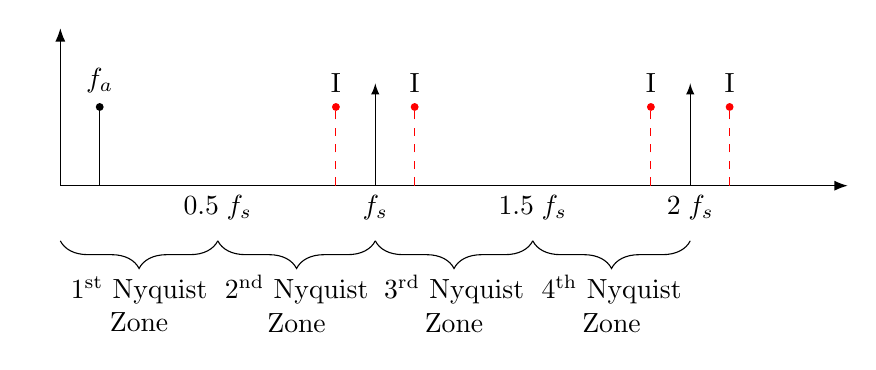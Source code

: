 \def\arrlen{3mm}
\def\arrwidth{2mm}
\usetikzlibrary{calc}

\begin{tikzpicture}
\draw[Latex-Latex] (0,2) -- (0,0) --(10,0);
\node[align=center, anchor=north] at (2,0) {$0.5\; f_s$};
\node[align=center, anchor=north] at (4,0) {$f_s$};
\node[align=center, anchor=north] at (6,0) {$1.5\; f_s$};
\node[align=center, anchor=north] at (8,0) {$2\; f_s$};

\draw[-latex] (4,0) -- (4,1.3);
\draw[-latex] (8,0) -- (8,1.3);

\draw [decorate,decoration={brace,amplitude=10pt}] (2,-0.7) -- (0,-0.7) node [black,midway,yshift=-0.8cm,align=center] {1\textsuperscript{st} Nyquist\\Zone};
\draw [decorate,decoration={brace,amplitude=10pt}] (4,-0.7) -- (2,-0.7) node [black,midway,yshift=-0.8cm,align=center] {2\textsuperscript{nd} Nyquist\\Zone};
\draw [decorate,decoration={brace,amplitude=10pt}] (6,-0.7) -- (4,-0.7) node [black,midway,yshift=-0.8cm,align=center] {3\textsuperscript{rd} Nyquist\\Zone};
\draw [decorate,decoration={brace,amplitude=10pt}] (8,-0.7) -- (6,-0.7) node [black,midway,yshift=-0.8cm,align=center] {4\textsuperscript{th} Nyquist\\Zone};

\draw (0.5,0) -- +(0,1) node[circle,inner sep=0,minimum size=0.1cm,fill=black,label={[]above:$f_a$}] {};

\draw[red,dashed] (3.5,0) -- +(0,1) node[red,circle,inner sep=0,minimum size=0.1cm,fill=red,label={[black]above:I}] {};
\draw[red,dashed] (4.5,0) -- +(0,1) node[red,circle,inner sep=0,minimum size=0.1cm,fill=red,label={[black]above:I}] {};
\draw[red,dashed] (7.5,0) -- +(0,1) node[red,circle,inner sep=0,minimum size=0.1cm,fill=red,label={[black]above:I}] {};
\draw[red,dashed] (8.5,0) -- +(0,1) node[red,circle,inner sep=0,minimum size=0.1cm,fill=red,label={[black]above:I}] {};
\end{tikzpicture}

